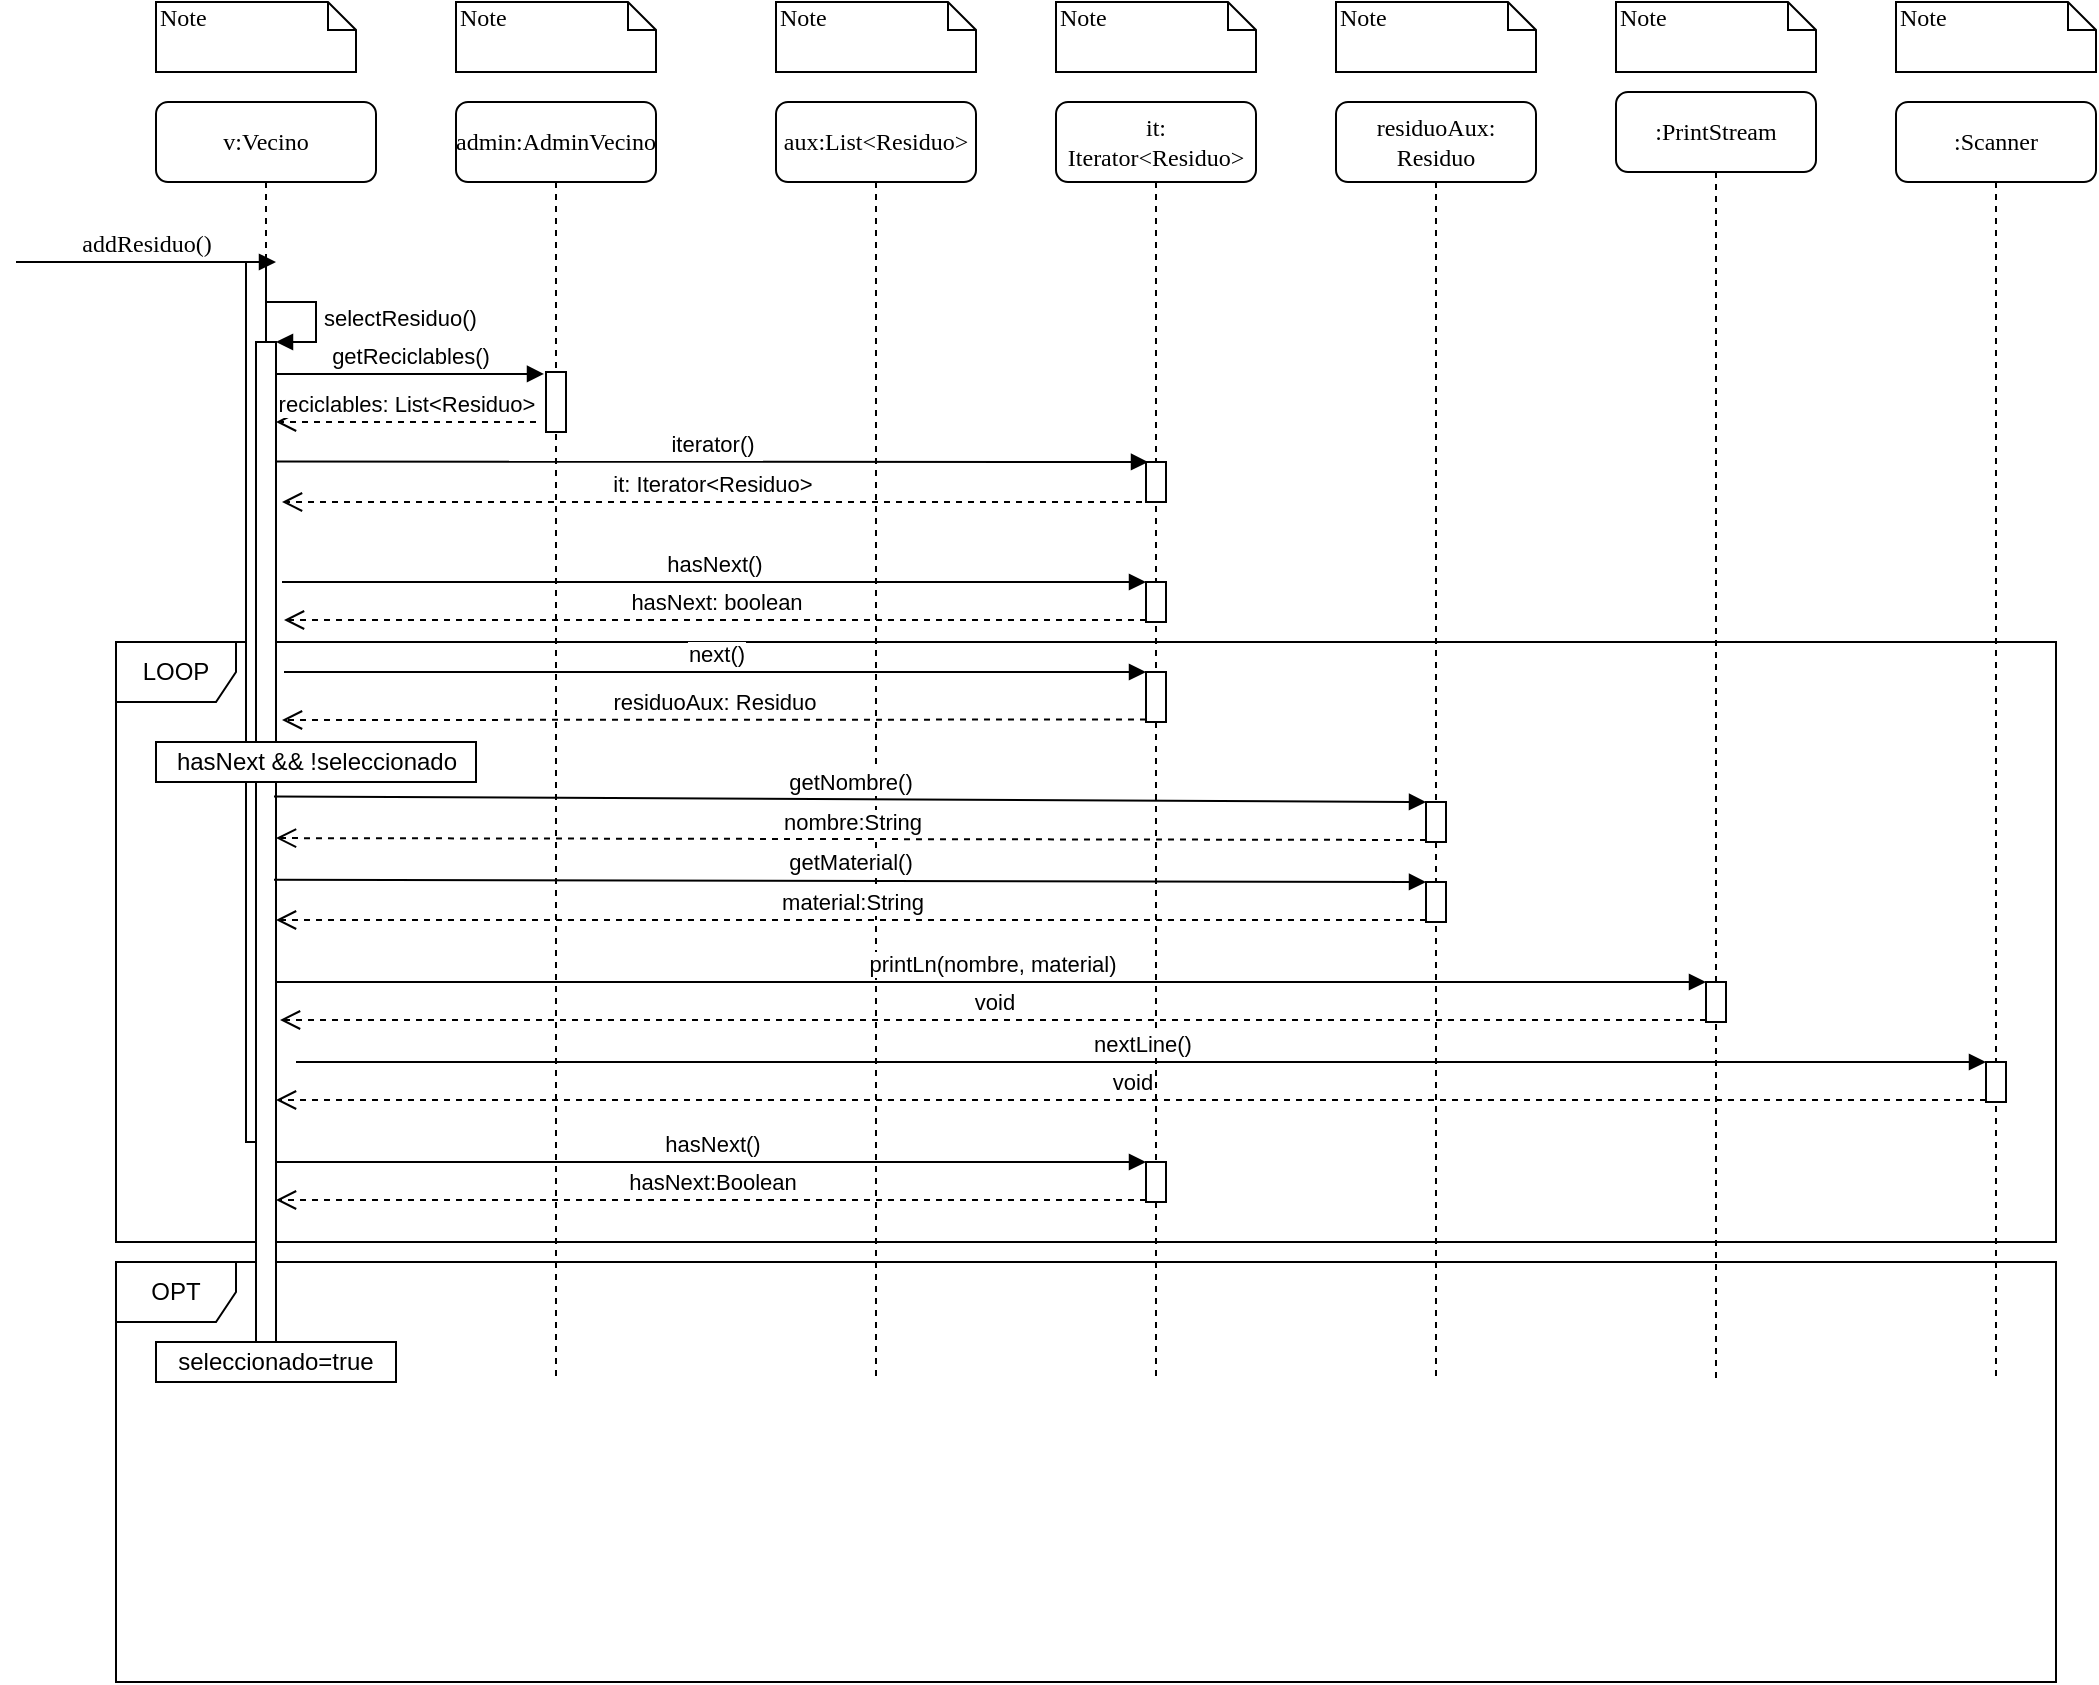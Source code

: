 <mxfile version="10.7.7" type="google"><diagram name="Page-1" id="13e1069c-82ec-6db2-03f1-153e76fe0fe0"><mxGraphModel dx="998" dy="516" grid="1" gridSize="10" guides="1" tooltips="1" connect="1" arrows="1" fold="1" page="1" pageScale="1" pageWidth="1100" pageHeight="850" background="#ffffff" math="0" shadow="0"><root><mxCell id="0"/><mxCell id="1" parent="0"/><mxCell id="85KIvrzwyjPzk8O4iup2-5" value="OPT" style="shape=umlFrame;whiteSpace=wrap;html=1;" parent="1" vertex="1"><mxGeometry x="70" y="660" width="970" height="210" as="geometry"/></mxCell><mxCell id="4i4eoX9vjb1T8RbQzAd2-36" value="LOOP" style="shape=umlFrame;whiteSpace=wrap;html=1;" parent="1" vertex="1"><mxGeometry x="70" y="350" width="970" height="300" as="geometry"/></mxCell><mxCell id="7baba1c4bc27f4b0-2" value="admin:AdminVecino&lt;br&gt;" style="shape=umlLifeline;perimeter=lifelinePerimeter;whiteSpace=wrap;html=1;container=1;collapsible=0;recursiveResize=0;outlineConnect=0;rounded=1;shadow=0;comic=0;labelBackgroundColor=none;strokeColor=#000000;strokeWidth=1;fillColor=#FFFFFF;fontFamily=Verdana;fontSize=12;fontColor=#000000;align=center;" parent="1" vertex="1"><mxGeometry x="240" y="80" width="100" height="640" as="geometry"/></mxCell><mxCell id="7baba1c4bc27f4b0-10" value="" style="html=1;points=[];perimeter=orthogonalPerimeter;rounded=0;shadow=0;comic=0;labelBackgroundColor=none;strokeColor=#000000;strokeWidth=1;fillColor=#FFFFFF;fontFamily=Verdana;fontSize=12;fontColor=#000000;align=center;" parent="7baba1c4bc27f4b0-2" vertex="1"><mxGeometry x="45" y="135" width="10" height="30" as="geometry"/></mxCell><mxCell id="7baba1c4bc27f4b0-3" value="aux:List&amp;lt;Residuo&amp;gt;" style="shape=umlLifeline;perimeter=lifelinePerimeter;whiteSpace=wrap;html=1;container=1;collapsible=0;recursiveResize=0;outlineConnect=0;rounded=1;shadow=0;comic=0;labelBackgroundColor=none;strokeColor=#000000;strokeWidth=1;fillColor=#FFFFFF;fontFamily=Verdana;fontSize=12;fontColor=#000000;align=center;" parent="1" vertex="1"><mxGeometry x="400" y="80" width="100" height="640" as="geometry"/></mxCell><mxCell id="7baba1c4bc27f4b0-4" value="it: Iterator&amp;lt;Residuo&amp;gt;" style="shape=umlLifeline;perimeter=lifelinePerimeter;whiteSpace=wrap;html=1;container=1;collapsible=0;recursiveResize=0;outlineConnect=0;rounded=1;shadow=0;comic=0;labelBackgroundColor=none;strokeColor=#000000;strokeWidth=1;fillColor=#FFFFFF;fontFamily=Verdana;fontSize=12;fontColor=#000000;align=center;" parent="1" vertex="1"><mxGeometry x="540" y="80" width="100" height="640" as="geometry"/></mxCell><mxCell id="4i4eoX9vjb1T8RbQzAd2-8" value="" style="html=1;points=[];perimeter=orthogonalPerimeter;" parent="7baba1c4bc27f4b0-4" vertex="1"><mxGeometry x="45" y="240" width="10" height="20" as="geometry"/></mxCell><mxCell id="4i4eoX9vjb1T8RbQzAd2-11" value="" style="html=1;points=[];perimeter=orthogonalPerimeter;" parent="7baba1c4bc27f4b0-4" vertex="1"><mxGeometry x="45" y="285" width="10" height="25" as="geometry"/></mxCell><mxCell id="4i4eoX9vjb1T8RbQzAd2-31" value="" style="html=1;points=[];perimeter=orthogonalPerimeter;" parent="7baba1c4bc27f4b0-4" vertex="1"><mxGeometry x="45" y="530" width="10" height="20" as="geometry"/></mxCell><mxCell id="7baba1c4bc27f4b0-5" value="residuoAux: Residuo" style="shape=umlLifeline;perimeter=lifelinePerimeter;whiteSpace=wrap;html=1;container=1;collapsible=0;recursiveResize=0;outlineConnect=0;rounded=1;shadow=0;comic=0;labelBackgroundColor=none;strokeColor=#000000;strokeWidth=1;fillColor=#FFFFFF;fontFamily=Verdana;fontSize=12;fontColor=#000000;align=center;" parent="1" vertex="1"><mxGeometry x="680" y="80" width="100" height="640" as="geometry"/></mxCell><mxCell id="4i4eoX9vjb1T8RbQzAd2-14" value="" style="html=1;points=[];perimeter=orthogonalPerimeter;" parent="7baba1c4bc27f4b0-5" vertex="1"><mxGeometry x="45" y="350" width="10" height="20" as="geometry"/></mxCell><mxCell id="7baba1c4bc27f4b0-6" value=":PrintStream" style="shape=umlLifeline;perimeter=lifelinePerimeter;whiteSpace=wrap;html=1;container=1;collapsible=0;recursiveResize=0;outlineConnect=0;rounded=1;shadow=0;comic=0;labelBackgroundColor=none;strokeColor=#000000;strokeWidth=1;fillColor=#FFFFFF;fontFamily=Verdana;fontSize=12;fontColor=#000000;align=center;" parent="1" vertex="1"><mxGeometry x="820" y="75" width="100" height="645" as="geometry"/></mxCell><mxCell id="4i4eoX9vjb1T8RbQzAd2-20" value="" style="html=1;points=[];perimeter=orthogonalPerimeter;" parent="7baba1c4bc27f4b0-6" vertex="1"><mxGeometry x="45" y="445" width="10" height="20" as="geometry"/></mxCell><mxCell id="7baba1c4bc27f4b0-7" value=":Scanner" style="shape=umlLifeline;perimeter=lifelinePerimeter;whiteSpace=wrap;html=1;container=1;collapsible=0;recursiveResize=0;outlineConnect=0;rounded=1;shadow=0;comic=0;labelBackgroundColor=none;strokeColor=#000000;strokeWidth=1;fillColor=#FFFFFF;fontFamily=Verdana;fontSize=12;fontColor=#000000;align=center;" parent="1" vertex="1"><mxGeometry x="960" y="80" width="100" height="640" as="geometry"/></mxCell><mxCell id="4i4eoX9vjb1T8RbQzAd2-26" value="" style="html=1;points=[];perimeter=orthogonalPerimeter;" parent="7baba1c4bc27f4b0-7" vertex="1"><mxGeometry x="45" y="480" width="10" height="20" as="geometry"/></mxCell><mxCell id="7baba1c4bc27f4b0-8" value="v:Vecino" style="shape=umlLifeline;perimeter=lifelinePerimeter;whiteSpace=wrap;html=1;container=1;collapsible=0;recursiveResize=0;outlineConnect=0;rounded=1;shadow=0;comic=0;labelBackgroundColor=none;strokeColor=#000000;strokeWidth=1;fillColor=#FFFFFF;fontFamily=Verdana;fontSize=12;fontColor=#000000;align=center;" parent="1" vertex="1"><mxGeometry x="90" y="80" width="110" height="640" as="geometry"/></mxCell><mxCell id="7baba1c4bc27f4b0-9" value="" style="html=1;points=[];perimeter=orthogonalPerimeter;rounded=0;shadow=0;comic=0;labelBackgroundColor=none;strokeColor=#000000;strokeWidth=1;fillColor=#FFFFFF;fontFamily=Verdana;fontSize=12;fontColor=#000000;align=center;" parent="7baba1c4bc27f4b0-8" vertex="1"><mxGeometry x="45" y="80" width="10" height="440" as="geometry"/></mxCell><mxCell id="VjgwfRVv13NhhhJMT7BI-8" value="" style="html=1;points=[];perimeter=orthogonalPerimeter;" parent="7baba1c4bc27f4b0-8" vertex="1"><mxGeometry x="50" y="120" width="10" height="520" as="geometry"/></mxCell><mxCell id="VjgwfRVv13NhhhJMT7BI-9" value="selectResiduo()&lt;br&gt;" style="edgeStyle=orthogonalEdgeStyle;html=1;align=left;spacingLeft=2;endArrow=block;rounded=0;entryX=1;entryY=0;" parent="7baba1c4bc27f4b0-8" target="VjgwfRVv13NhhhJMT7BI-8" edge="1"><mxGeometry relative="1" as="geometry"><mxPoint x="55" y="100" as="sourcePoint"/><Array as="points"><mxPoint x="80" y="100"/></Array></mxGeometry></mxCell><mxCell id="4i4eoX9vjb1T8RbQzAd2-39" value="hasNext &amp;amp;&amp;amp; !seleccionado&lt;br&gt;" style="html=1;" parent="7baba1c4bc27f4b0-8" vertex="1"><mxGeometry y="320" width="160" height="20" as="geometry"/></mxCell><mxCell id="7baba1c4bc27f4b0-16" value="" style="html=1;points=[];perimeter=orthogonalPerimeter;rounded=0;shadow=0;comic=0;labelBackgroundColor=none;strokeColor=#000000;strokeWidth=1;fillColor=#FFFFFF;fontFamily=Verdana;fontSize=12;fontColor=#000000;align=center;" parent="1" vertex="1"><mxGeometry x="585" y="260" width="10" height="20" as="geometry"/></mxCell><mxCell id="7baba1c4bc27f4b0-40" value="Note" style="shape=note;whiteSpace=wrap;html=1;size=14;verticalAlign=top;align=left;spacingTop=-6;rounded=0;shadow=0;comic=0;labelBackgroundColor=none;strokeColor=#000000;strokeWidth=1;fillColor=#FFFFFF;fontFamily=Verdana;fontSize=12;fontColor=#000000;" parent="1" vertex="1"><mxGeometry x="90" y="30" width="100" height="35" as="geometry"/></mxCell><mxCell id="7baba1c4bc27f4b0-41" value="Note" style="shape=note;whiteSpace=wrap;html=1;size=14;verticalAlign=top;align=left;spacingTop=-6;rounded=0;shadow=0;comic=0;labelBackgroundColor=none;strokeColor=#000000;strokeWidth=1;fillColor=#FFFFFF;fontFamily=Verdana;fontSize=12;fontColor=#000000;" parent="1" vertex="1"><mxGeometry x="240" y="30" width="100" height="35" as="geometry"/></mxCell><mxCell id="7baba1c4bc27f4b0-42" value="Note" style="shape=note;whiteSpace=wrap;html=1;size=14;verticalAlign=top;align=left;spacingTop=-6;rounded=0;shadow=0;comic=0;labelBackgroundColor=none;strokeColor=#000000;strokeWidth=1;fillColor=#FFFFFF;fontFamily=Verdana;fontSize=12;fontColor=#000000;" parent="1" vertex="1"><mxGeometry x="400" y="30" width="100" height="35" as="geometry"/></mxCell><mxCell id="7baba1c4bc27f4b0-43" value="Note" style="shape=note;whiteSpace=wrap;html=1;size=14;verticalAlign=top;align=left;spacingTop=-6;rounded=0;shadow=0;comic=0;labelBackgroundColor=none;strokeColor=#000000;strokeWidth=1;fillColor=#FFFFFF;fontFamily=Verdana;fontSize=12;fontColor=#000000;" parent="1" vertex="1"><mxGeometry x="540" y="30" width="100" height="35" as="geometry"/></mxCell><mxCell id="7baba1c4bc27f4b0-44" value="Note" style="shape=note;whiteSpace=wrap;html=1;size=14;verticalAlign=top;align=left;spacingTop=-6;rounded=0;shadow=0;comic=0;labelBackgroundColor=none;strokeColor=#000000;strokeWidth=1;fillColor=#FFFFFF;fontFamily=Verdana;fontSize=12;fontColor=#000000;" parent="1" vertex="1"><mxGeometry x="680" y="30" width="100" height="35" as="geometry"/></mxCell><mxCell id="7baba1c4bc27f4b0-45" value="Note" style="shape=note;whiteSpace=wrap;html=1;size=14;verticalAlign=top;align=left;spacingTop=-6;rounded=0;shadow=0;comic=0;labelBackgroundColor=none;strokeColor=#000000;strokeWidth=1;fillColor=#FFFFFF;fontFamily=Verdana;fontSize=12;fontColor=#000000;" parent="1" vertex="1"><mxGeometry x="820" y="30" width="100" height="35" as="geometry"/></mxCell><mxCell id="7baba1c4bc27f4b0-46" value="Note" style="shape=note;whiteSpace=wrap;html=1;size=14;verticalAlign=top;align=left;spacingTop=-6;rounded=0;shadow=0;comic=0;labelBackgroundColor=none;strokeColor=#000000;strokeWidth=1;fillColor=#FFFFFF;fontFamily=Verdana;fontSize=12;fontColor=#000000;" parent="1" vertex="1"><mxGeometry x="960" y="30" width="100" height="35" as="geometry"/></mxCell><mxCell id="3-eXMZoQohyPmZyhAy_M-1" value="addResiduo()" style="html=1;verticalAlign=bottom;endArrow=block;entryX=0;entryY=0;labelBackgroundColor=none;fontFamily=Verdana;fontSize=12;edgeStyle=elbowEdgeStyle;elbow=vertical;" parent="1" edge="1"><mxGeometry relative="1" as="geometry"><mxPoint x="20" y="160" as="sourcePoint"/><mxPoint x="150" y="160" as="targetPoint"/></mxGeometry></mxCell><mxCell id="VjgwfRVv13NhhhJMT7BI-11" value="getReciclables()" style="html=1;verticalAlign=bottom;endArrow=block;entryX=-0.1;entryY=0.033;entryDx=0;entryDy=0;entryPerimeter=0;" parent="1" source="VjgwfRVv13NhhhJMT7BI-8" target="7baba1c4bc27f4b0-10" edge="1"><mxGeometry width="80" relative="1" as="geometry"><mxPoint x="160" y="210" as="sourcePoint"/><mxPoint x="240" y="210" as="targetPoint"/></mxGeometry></mxCell><mxCell id="VjgwfRVv13NhhhJMT7BI-12" value="reciclables: List&amp;lt;Residuo&amp;gt;" style="html=1;verticalAlign=bottom;endArrow=open;dashed=1;endSize=8;" parent="1" target="VjgwfRVv13NhhhJMT7BI-8" edge="1"><mxGeometry relative="1" as="geometry"><mxPoint x="280" y="240" as="sourcePoint"/><mxPoint x="200" y="260" as="targetPoint"/></mxGeometry></mxCell><mxCell id="4i4eoX9vjb1T8RbQzAd2-3" value="it: Iterator&amp;lt;Residuo&amp;gt;" style="html=1;verticalAlign=bottom;endArrow=open;dashed=1;endSize=8;exitX=-0.2;exitY=1;exitDx=0;exitDy=0;exitPerimeter=0;" parent="1" source="7baba1c4bc27f4b0-16" edge="1"><mxGeometry relative="1" as="geometry"><mxPoint x="580" y="290" as="sourcePoint"/><mxPoint x="153" y="280" as="targetPoint"/></mxGeometry></mxCell><mxCell id="4i4eoX9vjb1T8RbQzAd2-10" value="hasNext: boolean" style="html=1;verticalAlign=bottom;endArrow=open;dashed=1;endSize=8;exitX=0;exitY=0.95;" parent="1" source="4i4eoX9vjb1T8RbQzAd2-8" edge="1"><mxGeometry relative="1" as="geometry"><mxPoint x="154" y="339" as="targetPoint"/></mxGeometry></mxCell><mxCell id="4i4eoX9vjb1T8RbQzAd2-9" value="hasNext()" style="html=1;verticalAlign=bottom;endArrow=block;entryX=0;entryY=0;" parent="1" target="4i4eoX9vjb1T8RbQzAd2-8" edge="1"><mxGeometry relative="1" as="geometry"><mxPoint x="153" y="320" as="sourcePoint"/></mxGeometry></mxCell><mxCell id="4i4eoX9vjb1T8RbQzAd2-12" value="next()" style="html=1;verticalAlign=bottom;endArrow=block;entryX=0;entryY=0;" parent="1" target="4i4eoX9vjb1T8RbQzAd2-11" edge="1"><mxGeometry relative="1" as="geometry"><mxPoint x="154" y="365" as="sourcePoint"/></mxGeometry></mxCell><mxCell id="4i4eoX9vjb1T8RbQzAd2-13" value="residuoAux: Residuo" style="html=1;verticalAlign=bottom;endArrow=open;dashed=1;endSize=8;exitX=0;exitY=0.95;" parent="1" source="4i4eoX9vjb1T8RbQzAd2-11" edge="1"><mxGeometry relative="1" as="geometry"><mxPoint x="153" y="389" as="targetPoint"/></mxGeometry></mxCell><mxCell id="4i4eoX9vjb1T8RbQzAd2-1" value="iterator()" style="html=1;verticalAlign=bottom;endArrow=block;exitX=1;exitY=0.115;exitDx=0;exitDy=0;exitPerimeter=0;entryX=0.1;entryY=0;entryDx=0;entryDy=0;entryPerimeter=0;" parent="1" source="VjgwfRVv13NhhhJMT7BI-8" target="7baba1c4bc27f4b0-16" edge="1"><mxGeometry width="80" relative="1" as="geometry"><mxPoint x="150" y="270" as="sourcePoint"/><mxPoint x="580" y="260" as="targetPoint"/></mxGeometry></mxCell><mxCell id="4i4eoX9vjb1T8RbQzAd2-15" value="getNombre()" style="html=1;verticalAlign=bottom;endArrow=block;entryX=0;entryY=0;exitX=0.9;exitY=0.437;exitDx=0;exitDy=0;exitPerimeter=0;" parent="1" source="VjgwfRVv13NhhhJMT7BI-8" target="4i4eoX9vjb1T8RbQzAd2-14" edge="1"><mxGeometry relative="1" as="geometry"><mxPoint x="149" y="410" as="sourcePoint"/></mxGeometry></mxCell><mxCell id="4i4eoX9vjb1T8RbQzAd2-16" value="nombre:String" style="html=1;verticalAlign=bottom;endArrow=open;dashed=1;endSize=8;exitX=0;exitY=0.95;entryX=1;entryY=0.477;entryDx=0;entryDy=0;entryPerimeter=0;" parent="1" source="4i4eoX9vjb1T8RbQzAd2-14" target="VjgwfRVv13NhhhJMT7BI-8" edge="1"><mxGeometry relative="1" as="geometry"><mxPoint x="153" y="426" as="targetPoint"/></mxGeometry></mxCell><mxCell id="4i4eoX9vjb1T8RbQzAd2-19" value="material:String" style="html=1;verticalAlign=bottom;endArrow=open;dashed=1;endSize=8;exitX=0;exitY=0.95;" parent="1" source="4i4eoX9vjb1T8RbQzAd2-17" target="VjgwfRVv13NhhhJMT7BI-8" edge="1"><mxGeometry relative="1" as="geometry"><mxPoint x="152" y="469" as="targetPoint"/></mxGeometry></mxCell><mxCell id="4i4eoX9vjb1T8RbQzAd2-18" value="getMaterial()" style="html=1;verticalAlign=bottom;endArrow=block;entryX=0;entryY=0;exitX=0.9;exitY=0.517;exitDx=0;exitDy=0;exitPerimeter=0;" parent="1" source="VjgwfRVv13NhhhJMT7BI-8" target="4i4eoX9vjb1T8RbQzAd2-17" edge="1"><mxGeometry relative="1" as="geometry"><mxPoint x="151" y="450" as="sourcePoint"/></mxGeometry></mxCell><mxCell id="4i4eoX9vjb1T8RbQzAd2-22" value="void" style="html=1;verticalAlign=bottom;endArrow=open;dashed=1;endSize=8;exitX=0;exitY=0.95;" parent="1" source="4i4eoX9vjb1T8RbQzAd2-20" edge="1"><mxGeometry relative="1" as="geometry"><mxPoint x="152" y="539" as="targetPoint"/></mxGeometry></mxCell><mxCell id="4i4eoX9vjb1T8RbQzAd2-28" value="void&lt;br&gt;" style="html=1;verticalAlign=bottom;endArrow=open;dashed=1;endSize=8;exitX=0;exitY=0.95;" parent="1" source="4i4eoX9vjb1T8RbQzAd2-26" target="VjgwfRVv13NhhhJMT7BI-8" edge="1"><mxGeometry relative="1" as="geometry"><mxPoint x="151" y="549" as="targetPoint"/></mxGeometry></mxCell><mxCell id="4i4eoX9vjb1T8RbQzAd2-27" value="nextLine()" style="html=1;verticalAlign=bottom;endArrow=block;" parent="1" target="4i4eoX9vjb1T8RbQzAd2-26" edge="1"><mxGeometry relative="1" as="geometry"><mxPoint x="160" y="560" as="sourcePoint"/><mxPoint x="1006" y="534" as="targetPoint"/></mxGeometry></mxCell><mxCell id="4i4eoX9vjb1T8RbQzAd2-33" value="hasNext:Boolean" style="html=1;verticalAlign=bottom;endArrow=open;dashed=1;endSize=8;exitX=0;exitY=0.95;" parent="1" source="4i4eoX9vjb1T8RbQzAd2-31" target="VjgwfRVv13NhhhJMT7BI-8" edge="1"><mxGeometry relative="1" as="geometry"><mxPoint x="153" y="589" as="targetPoint"/></mxGeometry></mxCell><mxCell id="4i4eoX9vjb1T8RbQzAd2-32" value="hasNext()" style="html=1;verticalAlign=bottom;endArrow=block;" parent="1" source="VjgwfRVv13NhhhJMT7BI-8" target="4i4eoX9vjb1T8RbQzAd2-31" edge="1"><mxGeometry relative="1" as="geometry"><mxPoint x="151" y="570" as="sourcePoint"/><mxPoint x="580" y="570" as="targetPoint"/></mxGeometry></mxCell><mxCell id="4i4eoX9vjb1T8RbQzAd2-17" value="" style="html=1;points=[];perimeter=orthogonalPerimeter;" parent="1" vertex="1"><mxGeometry x="725" y="470" width="10" height="20" as="geometry"/></mxCell><mxCell id="4i4eoX9vjb1T8RbQzAd2-21" value="printLn(nombre, material)" style="html=1;verticalAlign=bottom;endArrow=block;" parent="1" source="VjgwfRVv13NhhhJMT7BI-8" target="4i4eoX9vjb1T8RbQzAd2-20" edge="1"><mxGeometry relative="1" as="geometry"><mxPoint x="149" y="485" as="sourcePoint"/><mxPoint x="860" y="485" as="targetPoint"/></mxGeometry></mxCell><mxCell id="eYBunmMK1ipcos20qfuF-1" value="seleccionado=true" style="rounded=0;whiteSpace=wrap;html=1;" vertex="1" parent="1"><mxGeometry x="90" y="700" width="120" height="20" as="geometry"/></mxCell></root></mxGraphModel></diagram></mxfile>
